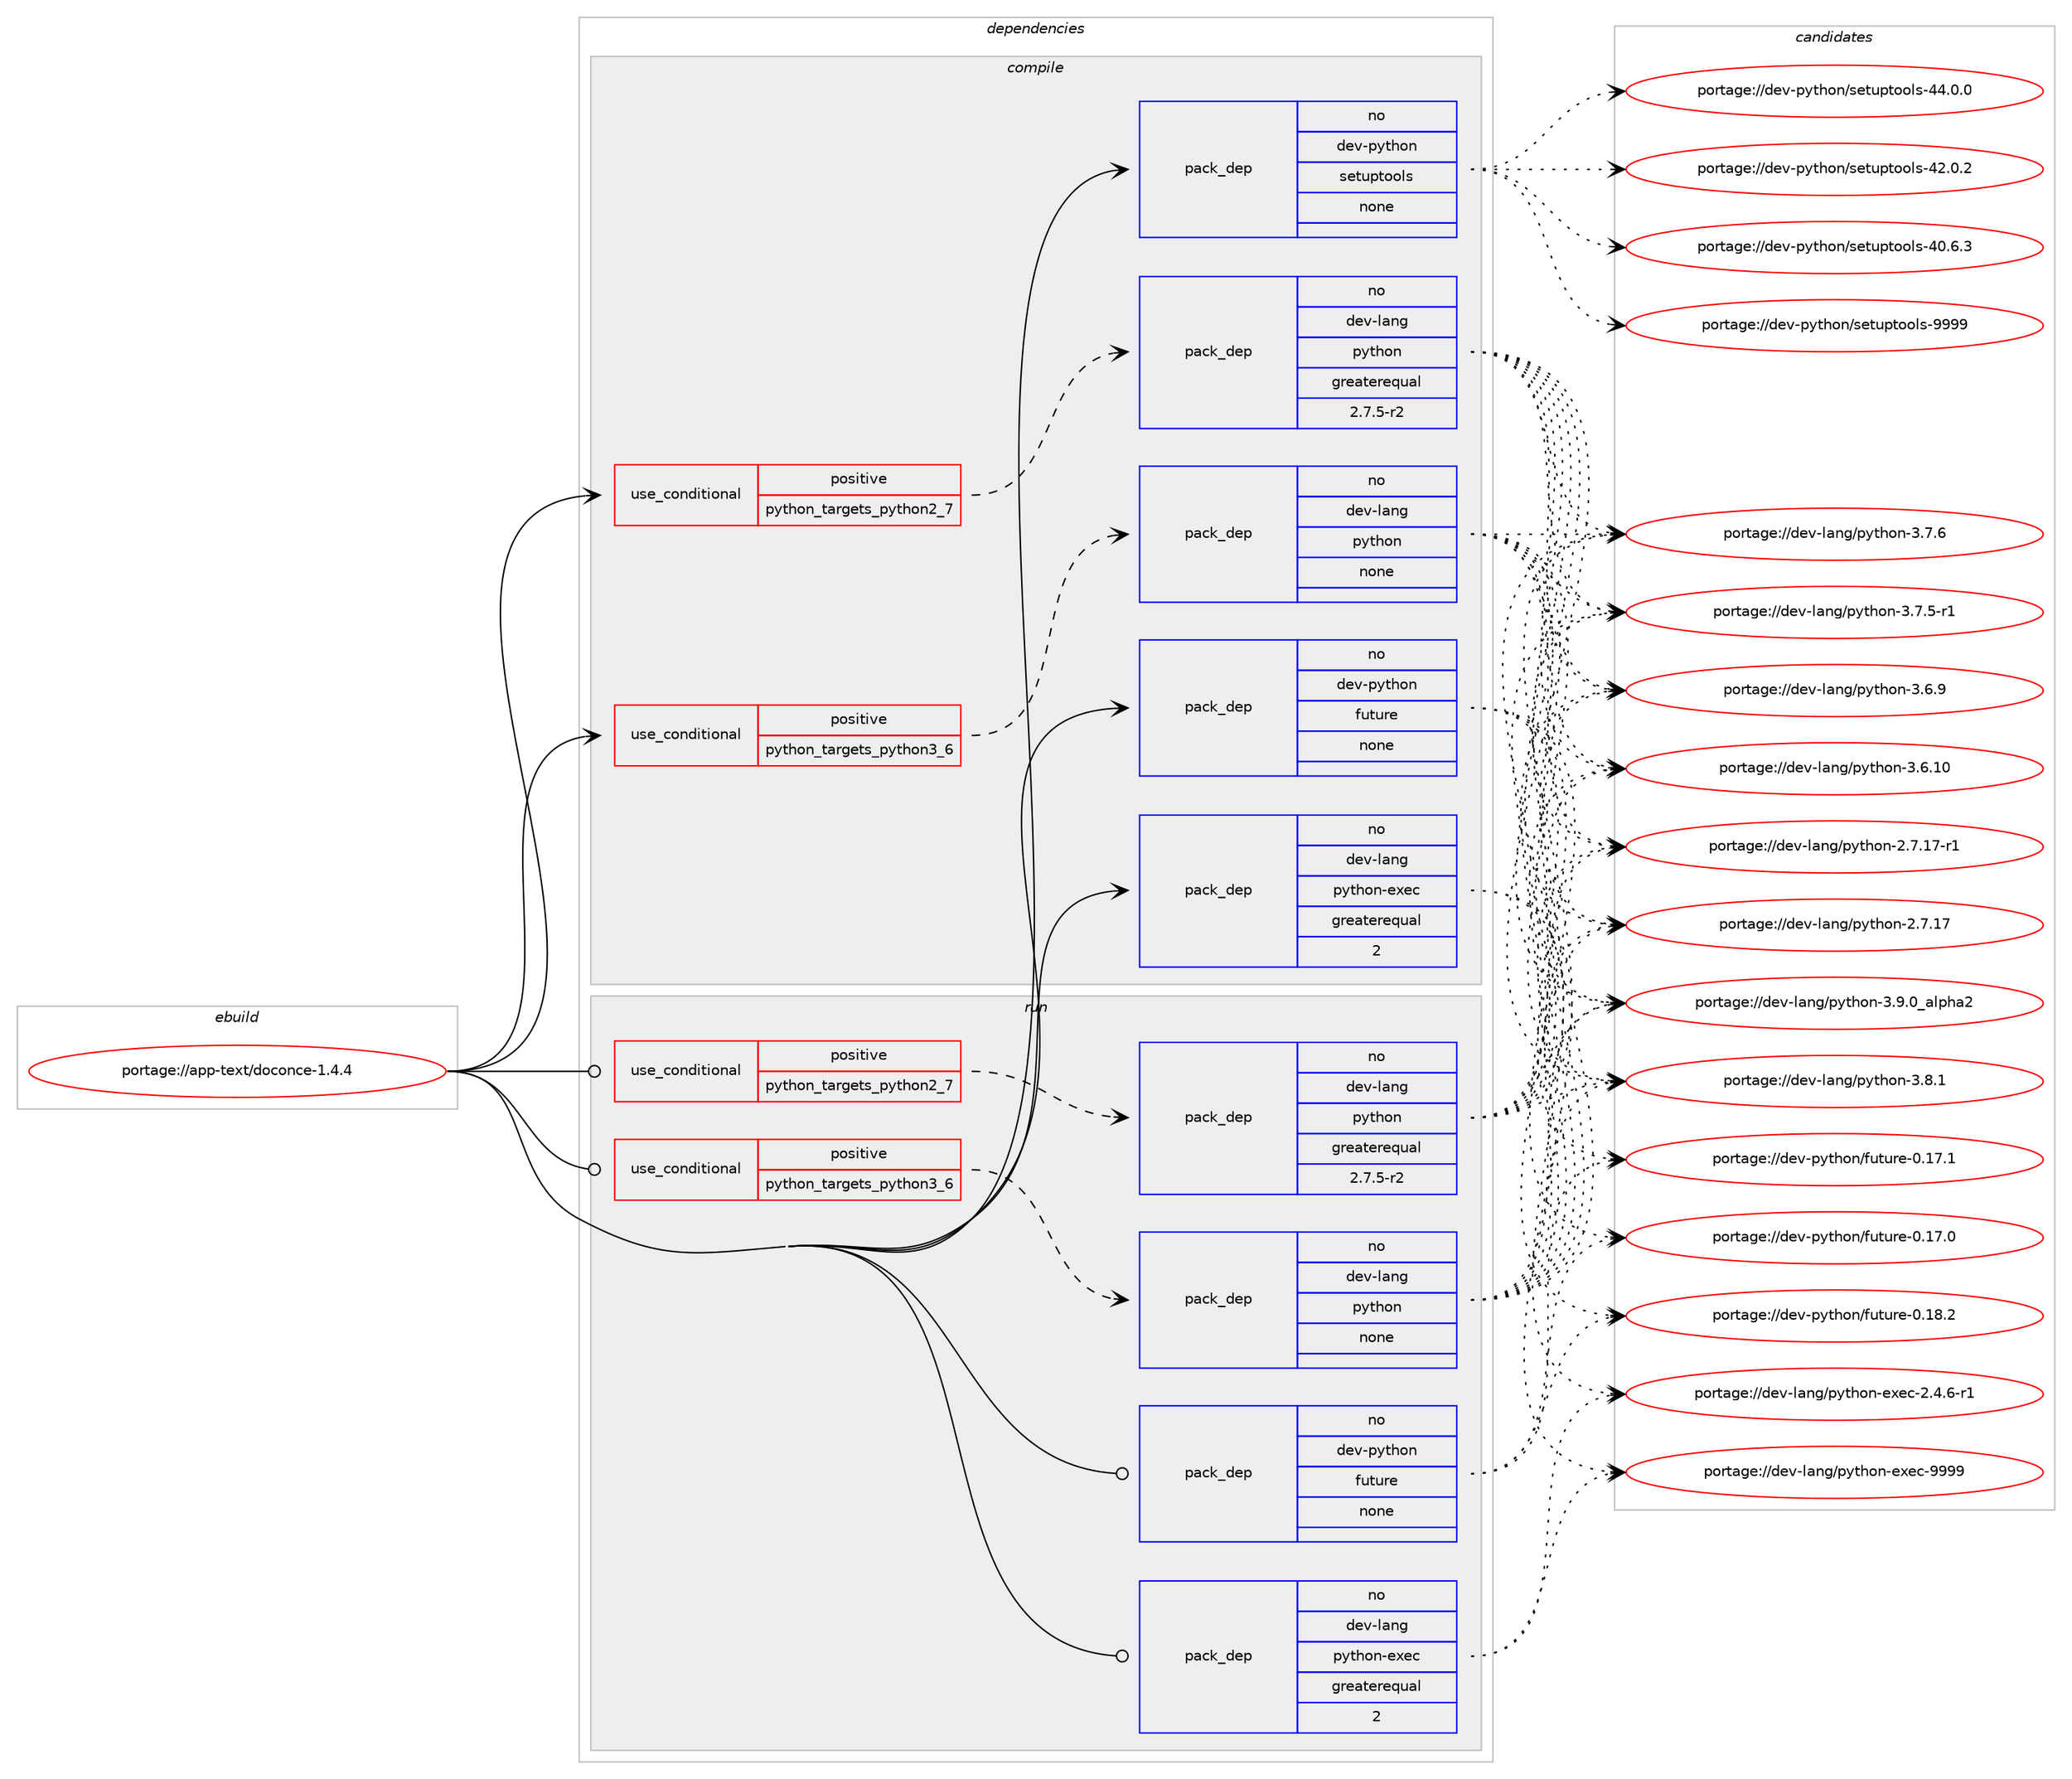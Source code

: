 digraph prolog {

# *************
# Graph options
# *************

newrank=true;
concentrate=true;
compound=true;
graph [rankdir=LR,fontname=Helvetica,fontsize=10,ranksep=1.5];#, ranksep=2.5, nodesep=0.2];
edge  [arrowhead=vee];
node  [fontname=Helvetica,fontsize=10];

# **********
# The ebuild
# **********

subgraph cluster_leftcol {
color=gray;
label=<<i>ebuild</i>>;
id [label="portage://app-text/doconce-1.4.4", color=red, width=4, href="../app-text/doconce-1.4.4.svg"];
}

# ****************
# The dependencies
# ****************

subgraph cluster_midcol {
color=gray;
label=<<i>dependencies</i>>;
subgraph cluster_compile {
fillcolor="#eeeeee";
style=filled;
label=<<i>compile</i>>;
subgraph cond140494 {
dependency598204 [label=<<TABLE BORDER="0" CELLBORDER="1" CELLSPACING="0" CELLPADDING="4"><TR><TD ROWSPAN="3" CELLPADDING="10">use_conditional</TD></TR><TR><TD>positive</TD></TR><TR><TD>python_targets_python2_7</TD></TR></TABLE>>, shape=none, color=red];
subgraph pack449731 {
dependency598205 [label=<<TABLE BORDER="0" CELLBORDER="1" CELLSPACING="0" CELLPADDING="4" WIDTH="220"><TR><TD ROWSPAN="6" CELLPADDING="30">pack_dep</TD></TR><TR><TD WIDTH="110">no</TD></TR><TR><TD>dev-lang</TD></TR><TR><TD>python</TD></TR><TR><TD>greaterequal</TD></TR><TR><TD>2.7.5-r2</TD></TR></TABLE>>, shape=none, color=blue];
}
dependency598204:e -> dependency598205:w [weight=20,style="dashed",arrowhead="vee"];
}
id:e -> dependency598204:w [weight=20,style="solid",arrowhead="vee"];
subgraph cond140495 {
dependency598206 [label=<<TABLE BORDER="0" CELLBORDER="1" CELLSPACING="0" CELLPADDING="4"><TR><TD ROWSPAN="3" CELLPADDING="10">use_conditional</TD></TR><TR><TD>positive</TD></TR><TR><TD>python_targets_python3_6</TD></TR></TABLE>>, shape=none, color=red];
subgraph pack449732 {
dependency598207 [label=<<TABLE BORDER="0" CELLBORDER="1" CELLSPACING="0" CELLPADDING="4" WIDTH="220"><TR><TD ROWSPAN="6" CELLPADDING="30">pack_dep</TD></TR><TR><TD WIDTH="110">no</TD></TR><TR><TD>dev-lang</TD></TR><TR><TD>python</TD></TR><TR><TD>none</TD></TR><TR><TD></TD></TR></TABLE>>, shape=none, color=blue];
}
dependency598206:e -> dependency598207:w [weight=20,style="dashed",arrowhead="vee"];
}
id:e -> dependency598206:w [weight=20,style="solid",arrowhead="vee"];
subgraph pack449733 {
dependency598208 [label=<<TABLE BORDER="0" CELLBORDER="1" CELLSPACING="0" CELLPADDING="4" WIDTH="220"><TR><TD ROWSPAN="6" CELLPADDING="30">pack_dep</TD></TR><TR><TD WIDTH="110">no</TD></TR><TR><TD>dev-lang</TD></TR><TR><TD>python-exec</TD></TR><TR><TD>greaterequal</TD></TR><TR><TD>2</TD></TR></TABLE>>, shape=none, color=blue];
}
id:e -> dependency598208:w [weight=20,style="solid",arrowhead="vee"];
subgraph pack449734 {
dependency598209 [label=<<TABLE BORDER="0" CELLBORDER="1" CELLSPACING="0" CELLPADDING="4" WIDTH="220"><TR><TD ROWSPAN="6" CELLPADDING="30">pack_dep</TD></TR><TR><TD WIDTH="110">no</TD></TR><TR><TD>dev-python</TD></TR><TR><TD>future</TD></TR><TR><TD>none</TD></TR><TR><TD></TD></TR></TABLE>>, shape=none, color=blue];
}
id:e -> dependency598209:w [weight=20,style="solid",arrowhead="vee"];
subgraph pack449735 {
dependency598210 [label=<<TABLE BORDER="0" CELLBORDER="1" CELLSPACING="0" CELLPADDING="4" WIDTH="220"><TR><TD ROWSPAN="6" CELLPADDING="30">pack_dep</TD></TR><TR><TD WIDTH="110">no</TD></TR><TR><TD>dev-python</TD></TR><TR><TD>setuptools</TD></TR><TR><TD>none</TD></TR><TR><TD></TD></TR></TABLE>>, shape=none, color=blue];
}
id:e -> dependency598210:w [weight=20,style="solid",arrowhead="vee"];
}
subgraph cluster_compileandrun {
fillcolor="#eeeeee";
style=filled;
label=<<i>compile and run</i>>;
}
subgraph cluster_run {
fillcolor="#eeeeee";
style=filled;
label=<<i>run</i>>;
subgraph cond140496 {
dependency598211 [label=<<TABLE BORDER="0" CELLBORDER="1" CELLSPACING="0" CELLPADDING="4"><TR><TD ROWSPAN="3" CELLPADDING="10">use_conditional</TD></TR><TR><TD>positive</TD></TR><TR><TD>python_targets_python2_7</TD></TR></TABLE>>, shape=none, color=red];
subgraph pack449736 {
dependency598212 [label=<<TABLE BORDER="0" CELLBORDER="1" CELLSPACING="0" CELLPADDING="4" WIDTH="220"><TR><TD ROWSPAN="6" CELLPADDING="30">pack_dep</TD></TR><TR><TD WIDTH="110">no</TD></TR><TR><TD>dev-lang</TD></TR><TR><TD>python</TD></TR><TR><TD>greaterequal</TD></TR><TR><TD>2.7.5-r2</TD></TR></TABLE>>, shape=none, color=blue];
}
dependency598211:e -> dependency598212:w [weight=20,style="dashed",arrowhead="vee"];
}
id:e -> dependency598211:w [weight=20,style="solid",arrowhead="odot"];
subgraph cond140497 {
dependency598213 [label=<<TABLE BORDER="0" CELLBORDER="1" CELLSPACING="0" CELLPADDING="4"><TR><TD ROWSPAN="3" CELLPADDING="10">use_conditional</TD></TR><TR><TD>positive</TD></TR><TR><TD>python_targets_python3_6</TD></TR></TABLE>>, shape=none, color=red];
subgraph pack449737 {
dependency598214 [label=<<TABLE BORDER="0" CELLBORDER="1" CELLSPACING="0" CELLPADDING="4" WIDTH="220"><TR><TD ROWSPAN="6" CELLPADDING="30">pack_dep</TD></TR><TR><TD WIDTH="110">no</TD></TR><TR><TD>dev-lang</TD></TR><TR><TD>python</TD></TR><TR><TD>none</TD></TR><TR><TD></TD></TR></TABLE>>, shape=none, color=blue];
}
dependency598213:e -> dependency598214:w [weight=20,style="dashed",arrowhead="vee"];
}
id:e -> dependency598213:w [weight=20,style="solid",arrowhead="odot"];
subgraph pack449738 {
dependency598215 [label=<<TABLE BORDER="0" CELLBORDER="1" CELLSPACING="0" CELLPADDING="4" WIDTH="220"><TR><TD ROWSPAN="6" CELLPADDING="30">pack_dep</TD></TR><TR><TD WIDTH="110">no</TD></TR><TR><TD>dev-lang</TD></TR><TR><TD>python-exec</TD></TR><TR><TD>greaterequal</TD></TR><TR><TD>2</TD></TR></TABLE>>, shape=none, color=blue];
}
id:e -> dependency598215:w [weight=20,style="solid",arrowhead="odot"];
subgraph pack449739 {
dependency598216 [label=<<TABLE BORDER="0" CELLBORDER="1" CELLSPACING="0" CELLPADDING="4" WIDTH="220"><TR><TD ROWSPAN="6" CELLPADDING="30">pack_dep</TD></TR><TR><TD WIDTH="110">no</TD></TR><TR><TD>dev-python</TD></TR><TR><TD>future</TD></TR><TR><TD>none</TD></TR><TR><TD></TD></TR></TABLE>>, shape=none, color=blue];
}
id:e -> dependency598216:w [weight=20,style="solid",arrowhead="odot"];
}
}

# **************
# The candidates
# **************

subgraph cluster_choices {
rank=same;
color=gray;
label=<<i>candidates</i>>;

subgraph choice449731 {
color=black;
nodesep=1;
choice10010111845108971101034711212111610411111045514657464895971081121049750 [label="portage://dev-lang/python-3.9.0_alpha2", color=red, width=4,href="../dev-lang/python-3.9.0_alpha2.svg"];
choice100101118451089711010347112121116104111110455146564649 [label="portage://dev-lang/python-3.8.1", color=red, width=4,href="../dev-lang/python-3.8.1.svg"];
choice100101118451089711010347112121116104111110455146554654 [label="portage://dev-lang/python-3.7.6", color=red, width=4,href="../dev-lang/python-3.7.6.svg"];
choice1001011184510897110103471121211161041111104551465546534511449 [label="portage://dev-lang/python-3.7.5-r1", color=red, width=4,href="../dev-lang/python-3.7.5-r1.svg"];
choice100101118451089711010347112121116104111110455146544657 [label="portage://dev-lang/python-3.6.9", color=red, width=4,href="../dev-lang/python-3.6.9.svg"];
choice10010111845108971101034711212111610411111045514654464948 [label="portage://dev-lang/python-3.6.10", color=red, width=4,href="../dev-lang/python-3.6.10.svg"];
choice100101118451089711010347112121116104111110455046554649554511449 [label="portage://dev-lang/python-2.7.17-r1", color=red, width=4,href="../dev-lang/python-2.7.17-r1.svg"];
choice10010111845108971101034711212111610411111045504655464955 [label="portage://dev-lang/python-2.7.17", color=red, width=4,href="../dev-lang/python-2.7.17.svg"];
dependency598205:e -> choice10010111845108971101034711212111610411111045514657464895971081121049750:w [style=dotted,weight="100"];
dependency598205:e -> choice100101118451089711010347112121116104111110455146564649:w [style=dotted,weight="100"];
dependency598205:e -> choice100101118451089711010347112121116104111110455146554654:w [style=dotted,weight="100"];
dependency598205:e -> choice1001011184510897110103471121211161041111104551465546534511449:w [style=dotted,weight="100"];
dependency598205:e -> choice100101118451089711010347112121116104111110455146544657:w [style=dotted,weight="100"];
dependency598205:e -> choice10010111845108971101034711212111610411111045514654464948:w [style=dotted,weight="100"];
dependency598205:e -> choice100101118451089711010347112121116104111110455046554649554511449:w [style=dotted,weight="100"];
dependency598205:e -> choice10010111845108971101034711212111610411111045504655464955:w [style=dotted,weight="100"];
}
subgraph choice449732 {
color=black;
nodesep=1;
choice10010111845108971101034711212111610411111045514657464895971081121049750 [label="portage://dev-lang/python-3.9.0_alpha2", color=red, width=4,href="../dev-lang/python-3.9.0_alpha2.svg"];
choice100101118451089711010347112121116104111110455146564649 [label="portage://dev-lang/python-3.8.1", color=red, width=4,href="../dev-lang/python-3.8.1.svg"];
choice100101118451089711010347112121116104111110455146554654 [label="portage://dev-lang/python-3.7.6", color=red, width=4,href="../dev-lang/python-3.7.6.svg"];
choice1001011184510897110103471121211161041111104551465546534511449 [label="portage://dev-lang/python-3.7.5-r1", color=red, width=4,href="../dev-lang/python-3.7.5-r1.svg"];
choice100101118451089711010347112121116104111110455146544657 [label="portage://dev-lang/python-3.6.9", color=red, width=4,href="../dev-lang/python-3.6.9.svg"];
choice10010111845108971101034711212111610411111045514654464948 [label="portage://dev-lang/python-3.6.10", color=red, width=4,href="../dev-lang/python-3.6.10.svg"];
choice100101118451089711010347112121116104111110455046554649554511449 [label="portage://dev-lang/python-2.7.17-r1", color=red, width=4,href="../dev-lang/python-2.7.17-r1.svg"];
choice10010111845108971101034711212111610411111045504655464955 [label="portage://dev-lang/python-2.7.17", color=red, width=4,href="../dev-lang/python-2.7.17.svg"];
dependency598207:e -> choice10010111845108971101034711212111610411111045514657464895971081121049750:w [style=dotted,weight="100"];
dependency598207:e -> choice100101118451089711010347112121116104111110455146564649:w [style=dotted,weight="100"];
dependency598207:e -> choice100101118451089711010347112121116104111110455146554654:w [style=dotted,weight="100"];
dependency598207:e -> choice1001011184510897110103471121211161041111104551465546534511449:w [style=dotted,weight="100"];
dependency598207:e -> choice100101118451089711010347112121116104111110455146544657:w [style=dotted,weight="100"];
dependency598207:e -> choice10010111845108971101034711212111610411111045514654464948:w [style=dotted,weight="100"];
dependency598207:e -> choice100101118451089711010347112121116104111110455046554649554511449:w [style=dotted,weight="100"];
dependency598207:e -> choice10010111845108971101034711212111610411111045504655464955:w [style=dotted,weight="100"];
}
subgraph choice449733 {
color=black;
nodesep=1;
choice10010111845108971101034711212111610411111045101120101994557575757 [label="portage://dev-lang/python-exec-9999", color=red, width=4,href="../dev-lang/python-exec-9999.svg"];
choice10010111845108971101034711212111610411111045101120101994550465246544511449 [label="portage://dev-lang/python-exec-2.4.6-r1", color=red, width=4,href="../dev-lang/python-exec-2.4.6-r1.svg"];
dependency598208:e -> choice10010111845108971101034711212111610411111045101120101994557575757:w [style=dotted,weight="100"];
dependency598208:e -> choice10010111845108971101034711212111610411111045101120101994550465246544511449:w [style=dotted,weight="100"];
}
subgraph choice449734 {
color=black;
nodesep=1;
choice100101118451121211161041111104710211711611711410145484649564650 [label="portage://dev-python/future-0.18.2", color=red, width=4,href="../dev-python/future-0.18.2.svg"];
choice100101118451121211161041111104710211711611711410145484649554649 [label="portage://dev-python/future-0.17.1", color=red, width=4,href="../dev-python/future-0.17.1.svg"];
choice100101118451121211161041111104710211711611711410145484649554648 [label="portage://dev-python/future-0.17.0", color=red, width=4,href="../dev-python/future-0.17.0.svg"];
dependency598209:e -> choice100101118451121211161041111104710211711611711410145484649564650:w [style=dotted,weight="100"];
dependency598209:e -> choice100101118451121211161041111104710211711611711410145484649554649:w [style=dotted,weight="100"];
dependency598209:e -> choice100101118451121211161041111104710211711611711410145484649554648:w [style=dotted,weight="100"];
}
subgraph choice449735 {
color=black;
nodesep=1;
choice10010111845112121116104111110471151011161171121161111111081154557575757 [label="portage://dev-python/setuptools-9999", color=red, width=4,href="../dev-python/setuptools-9999.svg"];
choice100101118451121211161041111104711510111611711211611111110811545525246484648 [label="portage://dev-python/setuptools-44.0.0", color=red, width=4,href="../dev-python/setuptools-44.0.0.svg"];
choice100101118451121211161041111104711510111611711211611111110811545525046484650 [label="portage://dev-python/setuptools-42.0.2", color=red, width=4,href="../dev-python/setuptools-42.0.2.svg"];
choice100101118451121211161041111104711510111611711211611111110811545524846544651 [label="portage://dev-python/setuptools-40.6.3", color=red, width=4,href="../dev-python/setuptools-40.6.3.svg"];
dependency598210:e -> choice10010111845112121116104111110471151011161171121161111111081154557575757:w [style=dotted,weight="100"];
dependency598210:e -> choice100101118451121211161041111104711510111611711211611111110811545525246484648:w [style=dotted,weight="100"];
dependency598210:e -> choice100101118451121211161041111104711510111611711211611111110811545525046484650:w [style=dotted,weight="100"];
dependency598210:e -> choice100101118451121211161041111104711510111611711211611111110811545524846544651:w [style=dotted,weight="100"];
}
subgraph choice449736 {
color=black;
nodesep=1;
choice10010111845108971101034711212111610411111045514657464895971081121049750 [label="portage://dev-lang/python-3.9.0_alpha2", color=red, width=4,href="../dev-lang/python-3.9.0_alpha2.svg"];
choice100101118451089711010347112121116104111110455146564649 [label="portage://dev-lang/python-3.8.1", color=red, width=4,href="../dev-lang/python-3.8.1.svg"];
choice100101118451089711010347112121116104111110455146554654 [label="portage://dev-lang/python-3.7.6", color=red, width=4,href="../dev-lang/python-3.7.6.svg"];
choice1001011184510897110103471121211161041111104551465546534511449 [label="portage://dev-lang/python-3.7.5-r1", color=red, width=4,href="../dev-lang/python-3.7.5-r1.svg"];
choice100101118451089711010347112121116104111110455146544657 [label="portage://dev-lang/python-3.6.9", color=red, width=4,href="../dev-lang/python-3.6.9.svg"];
choice10010111845108971101034711212111610411111045514654464948 [label="portage://dev-lang/python-3.6.10", color=red, width=4,href="../dev-lang/python-3.6.10.svg"];
choice100101118451089711010347112121116104111110455046554649554511449 [label="portage://dev-lang/python-2.7.17-r1", color=red, width=4,href="../dev-lang/python-2.7.17-r1.svg"];
choice10010111845108971101034711212111610411111045504655464955 [label="portage://dev-lang/python-2.7.17", color=red, width=4,href="../dev-lang/python-2.7.17.svg"];
dependency598212:e -> choice10010111845108971101034711212111610411111045514657464895971081121049750:w [style=dotted,weight="100"];
dependency598212:e -> choice100101118451089711010347112121116104111110455146564649:w [style=dotted,weight="100"];
dependency598212:e -> choice100101118451089711010347112121116104111110455146554654:w [style=dotted,weight="100"];
dependency598212:e -> choice1001011184510897110103471121211161041111104551465546534511449:w [style=dotted,weight="100"];
dependency598212:e -> choice100101118451089711010347112121116104111110455146544657:w [style=dotted,weight="100"];
dependency598212:e -> choice10010111845108971101034711212111610411111045514654464948:w [style=dotted,weight="100"];
dependency598212:e -> choice100101118451089711010347112121116104111110455046554649554511449:w [style=dotted,weight="100"];
dependency598212:e -> choice10010111845108971101034711212111610411111045504655464955:w [style=dotted,weight="100"];
}
subgraph choice449737 {
color=black;
nodesep=1;
choice10010111845108971101034711212111610411111045514657464895971081121049750 [label="portage://dev-lang/python-3.9.0_alpha2", color=red, width=4,href="../dev-lang/python-3.9.0_alpha2.svg"];
choice100101118451089711010347112121116104111110455146564649 [label="portage://dev-lang/python-3.8.1", color=red, width=4,href="../dev-lang/python-3.8.1.svg"];
choice100101118451089711010347112121116104111110455146554654 [label="portage://dev-lang/python-3.7.6", color=red, width=4,href="../dev-lang/python-3.7.6.svg"];
choice1001011184510897110103471121211161041111104551465546534511449 [label="portage://dev-lang/python-3.7.5-r1", color=red, width=4,href="../dev-lang/python-3.7.5-r1.svg"];
choice100101118451089711010347112121116104111110455146544657 [label="portage://dev-lang/python-3.6.9", color=red, width=4,href="../dev-lang/python-3.6.9.svg"];
choice10010111845108971101034711212111610411111045514654464948 [label="portage://dev-lang/python-3.6.10", color=red, width=4,href="../dev-lang/python-3.6.10.svg"];
choice100101118451089711010347112121116104111110455046554649554511449 [label="portage://dev-lang/python-2.7.17-r1", color=red, width=4,href="../dev-lang/python-2.7.17-r1.svg"];
choice10010111845108971101034711212111610411111045504655464955 [label="portage://dev-lang/python-2.7.17", color=red, width=4,href="../dev-lang/python-2.7.17.svg"];
dependency598214:e -> choice10010111845108971101034711212111610411111045514657464895971081121049750:w [style=dotted,weight="100"];
dependency598214:e -> choice100101118451089711010347112121116104111110455146564649:w [style=dotted,weight="100"];
dependency598214:e -> choice100101118451089711010347112121116104111110455146554654:w [style=dotted,weight="100"];
dependency598214:e -> choice1001011184510897110103471121211161041111104551465546534511449:w [style=dotted,weight="100"];
dependency598214:e -> choice100101118451089711010347112121116104111110455146544657:w [style=dotted,weight="100"];
dependency598214:e -> choice10010111845108971101034711212111610411111045514654464948:w [style=dotted,weight="100"];
dependency598214:e -> choice100101118451089711010347112121116104111110455046554649554511449:w [style=dotted,weight="100"];
dependency598214:e -> choice10010111845108971101034711212111610411111045504655464955:w [style=dotted,weight="100"];
}
subgraph choice449738 {
color=black;
nodesep=1;
choice10010111845108971101034711212111610411111045101120101994557575757 [label="portage://dev-lang/python-exec-9999", color=red, width=4,href="../dev-lang/python-exec-9999.svg"];
choice10010111845108971101034711212111610411111045101120101994550465246544511449 [label="portage://dev-lang/python-exec-2.4.6-r1", color=red, width=4,href="../dev-lang/python-exec-2.4.6-r1.svg"];
dependency598215:e -> choice10010111845108971101034711212111610411111045101120101994557575757:w [style=dotted,weight="100"];
dependency598215:e -> choice10010111845108971101034711212111610411111045101120101994550465246544511449:w [style=dotted,weight="100"];
}
subgraph choice449739 {
color=black;
nodesep=1;
choice100101118451121211161041111104710211711611711410145484649564650 [label="portage://dev-python/future-0.18.2", color=red, width=4,href="../dev-python/future-0.18.2.svg"];
choice100101118451121211161041111104710211711611711410145484649554649 [label="portage://dev-python/future-0.17.1", color=red, width=4,href="../dev-python/future-0.17.1.svg"];
choice100101118451121211161041111104710211711611711410145484649554648 [label="portage://dev-python/future-0.17.0", color=red, width=4,href="../dev-python/future-0.17.0.svg"];
dependency598216:e -> choice100101118451121211161041111104710211711611711410145484649564650:w [style=dotted,weight="100"];
dependency598216:e -> choice100101118451121211161041111104710211711611711410145484649554649:w [style=dotted,weight="100"];
dependency598216:e -> choice100101118451121211161041111104710211711611711410145484649554648:w [style=dotted,weight="100"];
}
}

}

